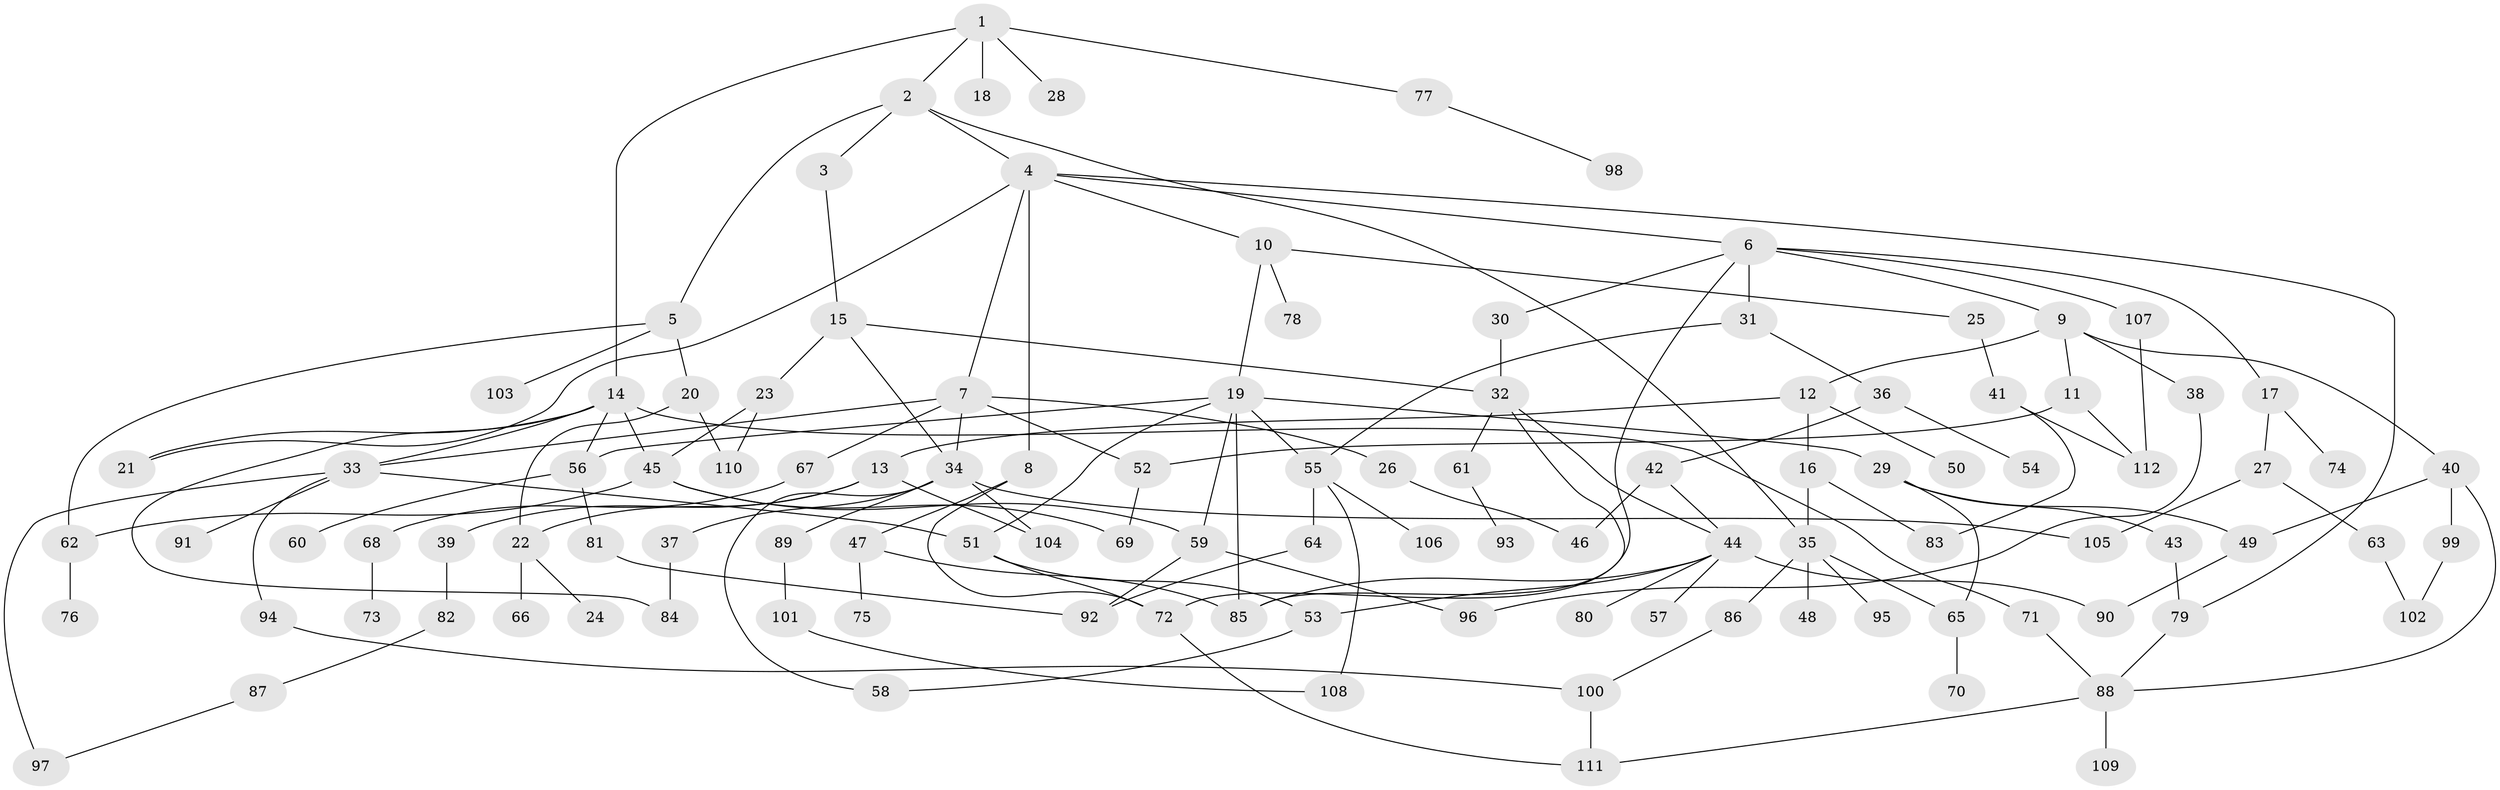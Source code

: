 // coarse degree distribution, {4: 0.09333333333333334, 5: 0.08, 7: 0.08, 6: 0.06666666666666667, 3: 0.18666666666666668, 2: 0.28, 9: 0.013333333333333334, 1: 0.2}
// Generated by graph-tools (version 1.1) at 2025/41/03/06/25 10:41:31]
// undirected, 112 vertices, 156 edges
graph export_dot {
graph [start="1"]
  node [color=gray90,style=filled];
  1;
  2;
  3;
  4;
  5;
  6;
  7;
  8;
  9;
  10;
  11;
  12;
  13;
  14;
  15;
  16;
  17;
  18;
  19;
  20;
  21;
  22;
  23;
  24;
  25;
  26;
  27;
  28;
  29;
  30;
  31;
  32;
  33;
  34;
  35;
  36;
  37;
  38;
  39;
  40;
  41;
  42;
  43;
  44;
  45;
  46;
  47;
  48;
  49;
  50;
  51;
  52;
  53;
  54;
  55;
  56;
  57;
  58;
  59;
  60;
  61;
  62;
  63;
  64;
  65;
  66;
  67;
  68;
  69;
  70;
  71;
  72;
  73;
  74;
  75;
  76;
  77;
  78;
  79;
  80;
  81;
  82;
  83;
  84;
  85;
  86;
  87;
  88;
  89;
  90;
  91;
  92;
  93;
  94;
  95;
  96;
  97;
  98;
  99;
  100;
  101;
  102;
  103;
  104;
  105;
  106;
  107;
  108;
  109;
  110;
  111;
  112;
  1 -- 2;
  1 -- 14;
  1 -- 18;
  1 -- 28;
  1 -- 77;
  2 -- 3;
  2 -- 4;
  2 -- 5;
  2 -- 35;
  3 -- 15;
  4 -- 6;
  4 -- 7;
  4 -- 8;
  4 -- 10;
  4 -- 21;
  4 -- 79;
  5 -- 20;
  5 -- 103;
  5 -- 62;
  6 -- 9;
  6 -- 17;
  6 -- 30;
  6 -- 31;
  6 -- 107;
  6 -- 72;
  7 -- 26;
  7 -- 33;
  7 -- 34;
  7 -- 67;
  7 -- 52;
  8 -- 47;
  8 -- 72;
  9 -- 11;
  9 -- 12;
  9 -- 38;
  9 -- 40;
  10 -- 19;
  10 -- 25;
  10 -- 78;
  11 -- 52;
  11 -- 112;
  12 -- 13;
  12 -- 16;
  12 -- 50;
  13 -- 39;
  13 -- 22;
  13 -- 104;
  14 -- 45;
  14 -- 56;
  14 -- 71;
  14 -- 84;
  14 -- 33;
  14 -- 21;
  15 -- 23;
  15 -- 32;
  15 -- 34;
  16 -- 35;
  16 -- 83;
  17 -- 27;
  17 -- 74;
  19 -- 29;
  19 -- 55;
  19 -- 59;
  19 -- 85;
  19 -- 51;
  19 -- 56;
  20 -- 22;
  20 -- 110;
  22 -- 24;
  22 -- 66;
  23 -- 110;
  23 -- 45;
  25 -- 41;
  26 -- 46;
  27 -- 63;
  27 -- 105;
  29 -- 43;
  29 -- 49;
  29 -- 65;
  30 -- 32;
  31 -- 36;
  31 -- 55;
  32 -- 61;
  32 -- 85;
  32 -- 44;
  33 -- 51;
  33 -- 91;
  33 -- 94;
  33 -- 97;
  34 -- 37;
  34 -- 89;
  34 -- 104;
  34 -- 58;
  34 -- 105;
  35 -- 48;
  35 -- 65;
  35 -- 86;
  35 -- 95;
  36 -- 42;
  36 -- 54;
  37 -- 84;
  38 -- 96;
  39 -- 82;
  40 -- 99;
  40 -- 88;
  40 -- 49;
  41 -- 83;
  41 -- 112;
  42 -- 44;
  42 -- 46;
  43 -- 79;
  44 -- 57;
  44 -- 80;
  44 -- 90;
  44 -- 53;
  44 -- 85;
  45 -- 62;
  45 -- 69;
  45 -- 59;
  47 -- 75;
  47 -- 85;
  49 -- 90;
  51 -- 53;
  51 -- 72;
  52 -- 69;
  53 -- 58;
  55 -- 64;
  55 -- 106;
  55 -- 108;
  56 -- 60;
  56 -- 81;
  59 -- 96;
  59 -- 92;
  61 -- 93;
  62 -- 76;
  63 -- 102;
  64 -- 92;
  65 -- 70;
  67 -- 68;
  68 -- 73;
  71 -- 88;
  72 -- 111;
  77 -- 98;
  79 -- 88;
  81 -- 92;
  82 -- 87;
  86 -- 100;
  87 -- 97;
  88 -- 109;
  88 -- 111;
  89 -- 101;
  94 -- 100;
  99 -- 102;
  100 -- 111;
  101 -- 108;
  107 -- 112;
}
